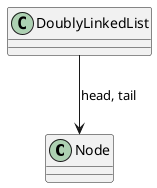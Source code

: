 @startuml

skinparam classAttributeIconSize 0

class Node
class DoublyLinkedList

' Relación de Asociación/Uso: DoublyLinkedList usa Node para su cabeza y cola
DoublyLinkedList --> Node : "head, tail"

@enduml